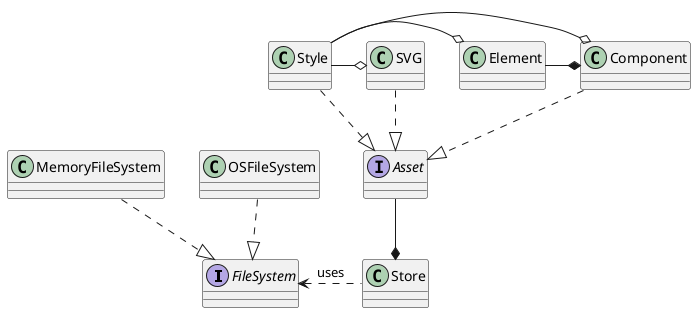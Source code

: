 @startuml

interface FileSystem
class MemoryFileSystem
class OSFileSystem

class Store

interface Asset

class Component
class Style
class SVG

Asset --* Store
Store .left.> FileSystem: uses
Component ..|> Asset
Style ..|> Asset
SVG ..|> Asset

Style -o Component
Element -* Component
Style -o Element
Style -o SVG

MemoryFileSystem ..|> FileSystem
OSFileSystem ..|> FileSystem

@enduml